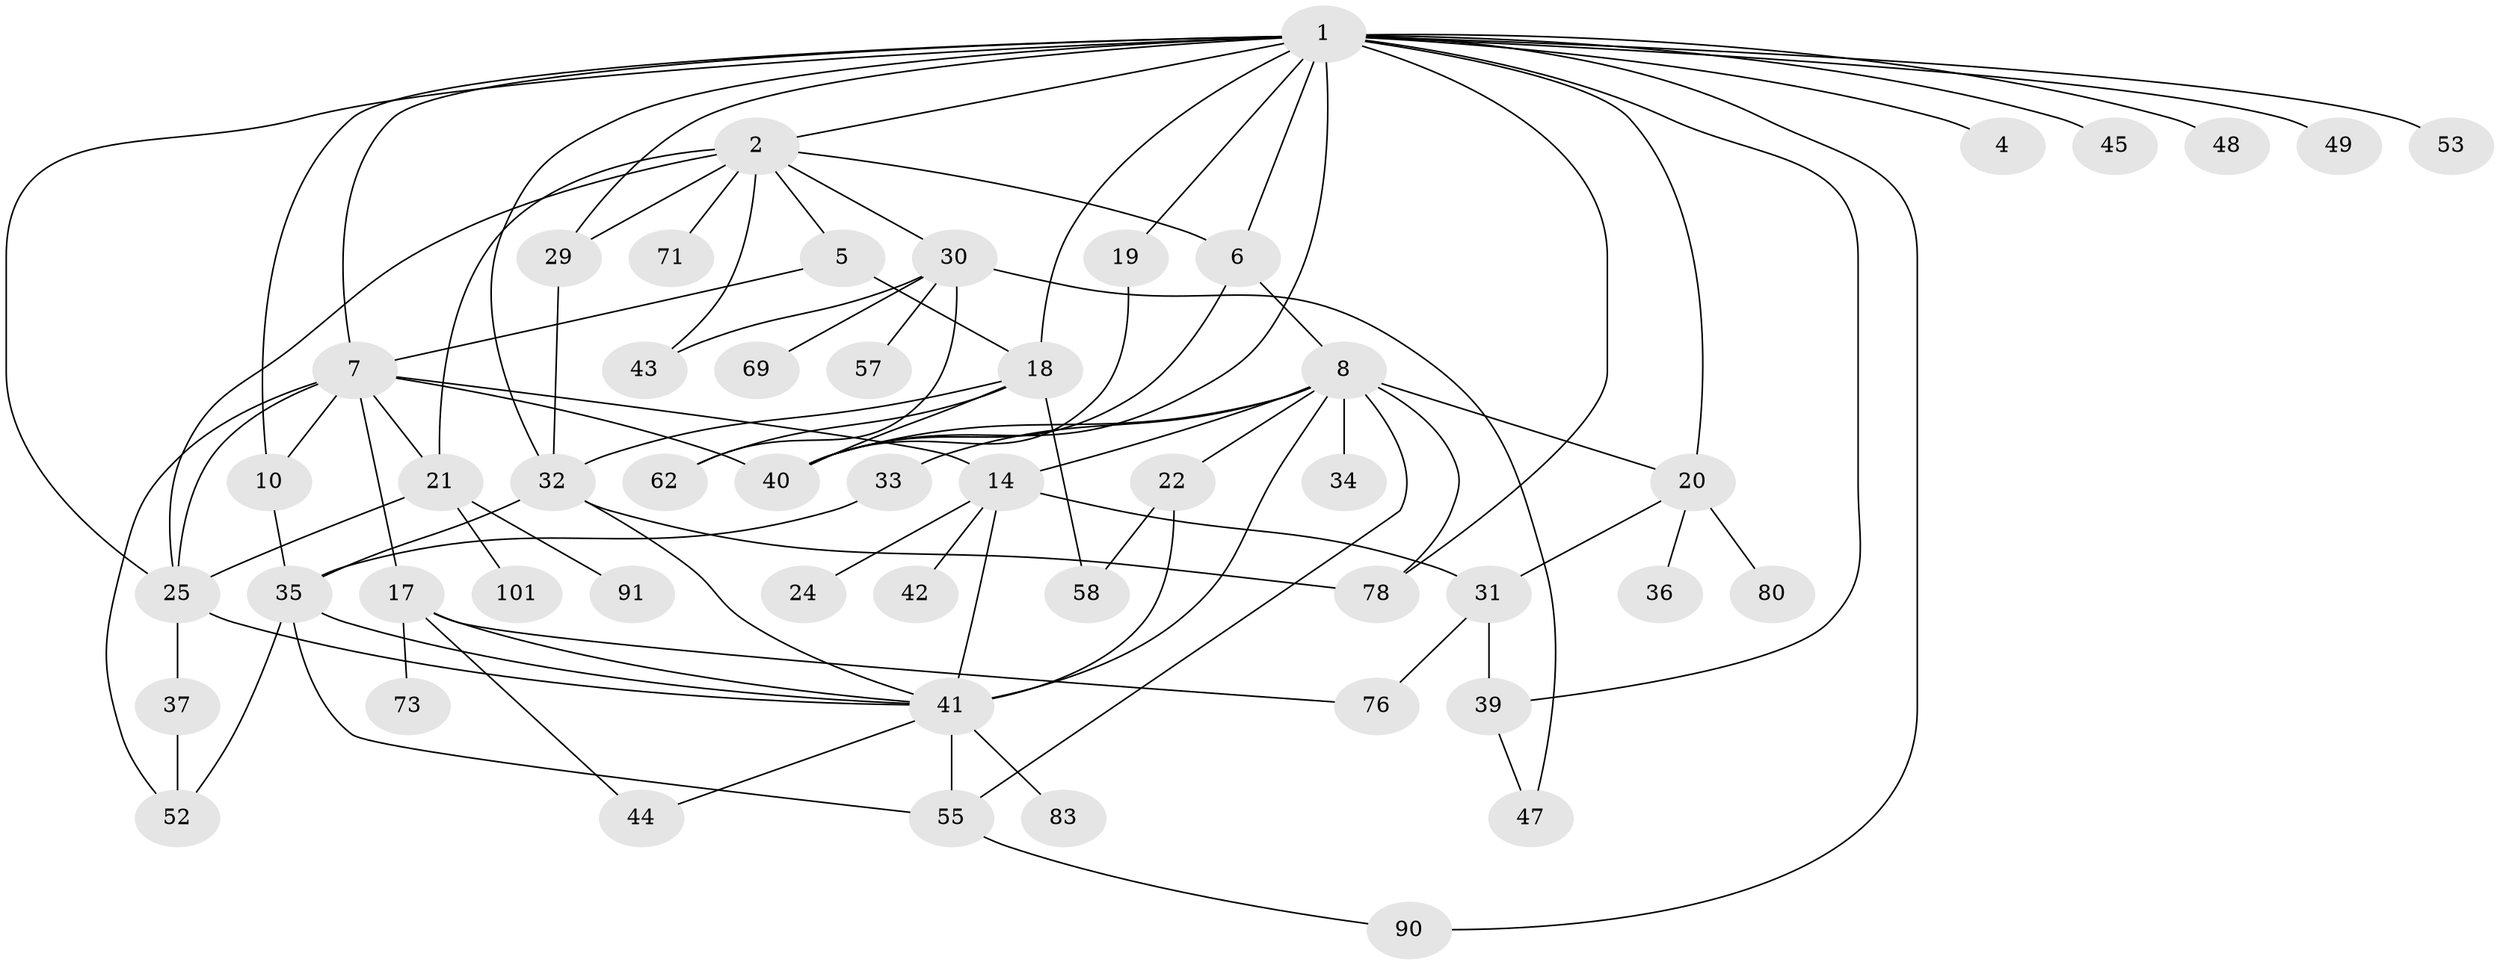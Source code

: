 // original degree distribution, {7: 0.019230769230769232, 6: 0.0673076923076923, 1: 0.25961538461538464, 3: 0.16346153846153846, 4: 0.1346153846153846, 2: 0.2692307692307692, 5: 0.07692307692307693, 8: 0.009615384615384616}
// Generated by graph-tools (version 1.1) at 2025/13/03/09/25 04:13:19]
// undirected, 52 vertices, 92 edges
graph export_dot {
graph [start="1"]
  node [color=gray90,style=filled];
  1 [super="+9+3+28"];
  2 [super="+11"];
  4;
  5;
  6;
  7 [super="+12+16"];
  8 [super="+13"];
  10 [super="+26"];
  14 [super="+65+27"];
  17;
  18 [super="+54"];
  19;
  20;
  21 [super="+72"];
  22;
  24;
  25 [super="+67"];
  29;
  30 [super="+60+82"];
  31 [super="+56+98+66"];
  32 [super="+68+102"];
  33;
  34;
  35 [super="+96+46"];
  36;
  37;
  39;
  40 [super="+61"];
  41 [super="+87+75+51+84+59"];
  42;
  43 [super="+50"];
  44 [super="+64"];
  45;
  47 [super="+86"];
  48 [super="+74"];
  49;
  52;
  53;
  55 [super="+100"];
  57;
  58;
  62;
  69;
  71;
  73;
  76;
  78;
  80;
  83;
  90;
  91;
  101;
  1 -- 2;
  1 -- 6;
  1 -- 10;
  1 -- 49;
  1 -- 32;
  1 -- 18;
  1 -- 20;
  1 -- 40;
  1 -- 90;
  1 -- 45;
  1 -- 4;
  1 -- 7;
  1 -- 78;
  1 -- 48;
  1 -- 19;
  1 -- 53;
  1 -- 29;
  1 -- 25;
  1 -- 39;
  2 -- 5;
  2 -- 30;
  2 -- 71;
  2 -- 6;
  2 -- 21;
  2 -- 25;
  2 -- 43;
  2 -- 29;
  5 -- 18;
  5 -- 7;
  6 -- 8;
  6 -- 40;
  7 -- 52;
  7 -- 40;
  7 -- 10;
  7 -- 14;
  7 -- 17;
  7 -- 21;
  7 -- 25;
  8 -- 34;
  8 -- 78;
  8 -- 33;
  8 -- 40;
  8 -- 41;
  8 -- 14;
  8 -- 20;
  8 -- 22;
  8 -- 55;
  10 -- 35;
  14 -- 24;
  14 -- 31 [weight=2];
  14 -- 41 [weight=2];
  14 -- 42;
  17 -- 44;
  17 -- 73;
  17 -- 76;
  17 -- 41;
  18 -- 32;
  18 -- 58;
  18 -- 62;
  18 -- 40;
  19 -- 40;
  20 -- 36;
  20 -- 80;
  20 -- 31;
  21 -- 25;
  21 -- 101;
  21 -- 91;
  22 -- 58;
  22 -- 41;
  25 -- 37;
  25 -- 41;
  29 -- 32;
  30 -- 57;
  30 -- 47;
  30 -- 69;
  30 -- 62;
  30 -- 43;
  31 -- 76;
  31 -- 39;
  32 -- 35;
  32 -- 78;
  32 -- 41;
  33 -- 35;
  35 -- 55;
  35 -- 52;
  35 -- 41;
  37 -- 52;
  39 -- 47;
  41 -- 83;
  41 -- 55;
  41 -- 44;
  55 -- 90;
}
